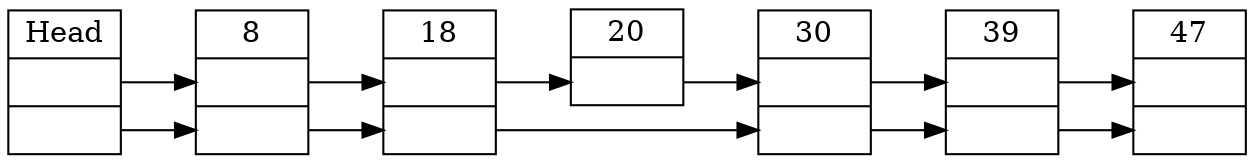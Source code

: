 digraph skip {
	rankdir=LR;
	nodesep=0
	node [shape=record, weight=4]

	H [label="Head|<0>|<1>"]

	8 [label="8|<0>|<1>"]
	20 [label="20|<0>"]
	30 [label="30|<0>|<1>"]
	47 [label="47|<0>|<1>"]
	39 [label="39|<0>|<1>"]
	18 [label="18|<0>|<1>"]

	H:0->8:0->18:0->20:0->30:0->39:0->47:0
	H:1->8:1->18:1->30:1->39:1->47:1
	
}
